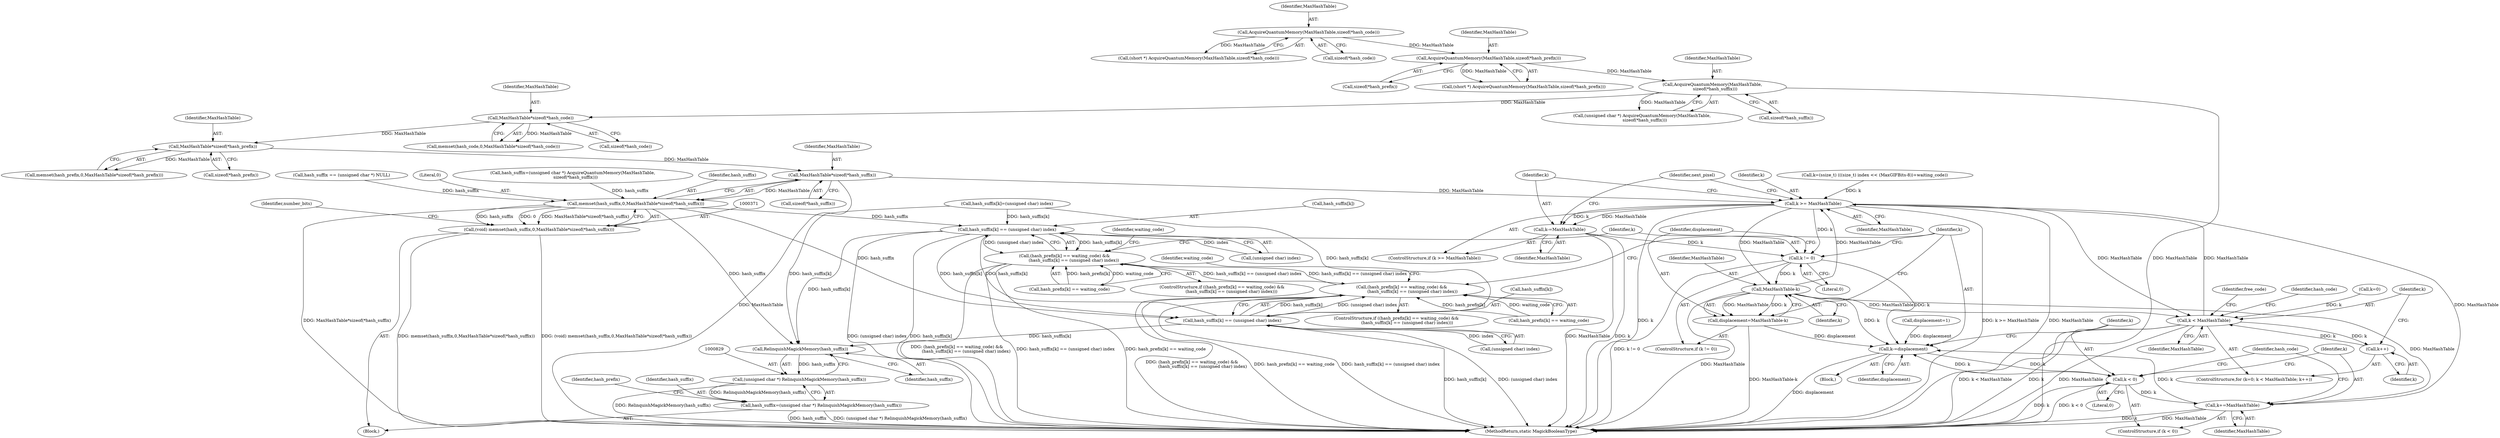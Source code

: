 digraph "0_ImageMagick6_19651f3db63fa1511ed83a348c4c82fa553f8d01@API" {
"1000375" [label="(Call,MaxHashTable*sizeof(*hash_suffix))"];
"1000365" [label="(Call,MaxHashTable*sizeof(*hash_prefix))"];
"1000355" [label="(Call,MaxHashTable*sizeof(*hash_code))"];
"1000260" [label="(Call,AcquireQuantumMemory(MaxHashTable,\n    sizeof(*hash_suffix)))"];
"1000251" [label="(Call,AcquireQuantumMemory(MaxHashTable,sizeof(*hash_prefix)))"];
"1000242" [label="(Call,AcquireQuantumMemory(MaxHashTable,sizeof(*hash_code)))"];
"1000372" [label="(Call,memset(hash_suffix,0,MaxHashTable*sizeof(*hash_suffix)))"];
"1000370" [label="(Call,(void) memset(hash_suffix,0,MaxHashTable*sizeof(*hash_suffix)))"];
"1000556" [label="(Call,hash_suffix[k] == (unsigned char) index)"];
"1000550" [label="(Call,(hash_prefix[k] == waiting_code) &&\n              (hash_suffix[k] == (unsigned char) index))"];
"1000599" [label="(Call,(hash_prefix[k] == waiting_code) &&\n                (hash_suffix[k] == (unsigned char) index))"];
"1000605" [label="(Call,hash_suffix[k] == (unsigned char) index)"];
"1000830" [label="(Call,RelinquishMagickMemory(hash_suffix))"];
"1000828" [label="(Call,(unsigned char *) RelinquishMagickMemory(hash_suffix))"];
"1000826" [label="(Call,hash_suffix=(unsigned char *) RelinquishMagickMemory(hash_suffix))"];
"1000530" [label="(Call,k >= MaxHashTable)"];
"1000533" [label="(Call,k-=MaxHashTable)"];
"1000571" [label="(Call,k != 0)"];
"1000576" [label="(Call,MaxHashTable-k)"];
"1000574" [label="(Call,displacement=MaxHashTable-k)"];
"1000581" [label="(Call,k-=displacement)"];
"1000585" [label="(Call,k < 0)"];
"1000588" [label="(Call,k+=MaxHashTable)"];
"1000660" [label="(Call,k < MaxHashTable)"];
"1000663" [label="(Call,k++)"];
"1000576" [label="(Call,MaxHashTable-k)"];
"1000827" [label="(Identifier,hash_suffix)"];
"1000660" [label="(Call,k < MaxHashTable)"];
"1000573" [label="(Literal,0)"];
"1000600" [label="(Call,hash_prefix[k] == waiting_code)"];
"1000252" [label="(Identifier,MaxHashTable)"];
"1000367" [label="(Call,sizeof(*hash_prefix))"];
"1000663" [label="(Call,k++)"];
"1000357" [label="(Call,sizeof(*hash_code))"];
"1000609" [label="(Call,(unsigned char) index)"];
"1000375" [label="(Call,MaxHashTable*sizeof(*hash_suffix))"];
"1000260" [label="(Call,AcquireQuantumMemory(MaxHashTable,\n    sizeof(*hash_suffix)))"];
"1000362" [label="(Call,memset(hash_prefix,0,MaxHashTable*sizeof(*hash_prefix)))"];
"1000355" [label="(Call,MaxHashTable*sizeof(*hash_code))"];
"1000664" [label="(Identifier,k)"];
"1000594" [label="(Identifier,hash_code)"];
"1000662" [label="(Identifier,MaxHashTable)"];
"1000560" [label="(Call,(unsigned char) index)"];
"1000570" [label="(ControlStructure,if (k != 0))"];
"1000116" [label="(Block,)"];
"1000258" [label="(Call,(unsigned char *) AcquireQuantumMemory(MaxHashTable,\n    sizeof(*hash_suffix)))"];
"1000366" [label="(Identifier,MaxHashTable)"];
"1000671" [label="(Identifier,free_code)"];
"1000253" [label="(Call,sizeof(*hash_prefix))"];
"1000565" [label="(Identifier,waiting_code)"];
"1000381" [label="(Identifier,number_bits)"];
"1000261" [label="(Identifier,MaxHashTable)"];
"1000537" [label="(Identifier,next_pixel)"];
"1000550" [label="(Call,(hash_prefix[k] == waiting_code) &&\n              (hash_suffix[k] == (unsigned char) index))"];
"1000826" [label="(Call,hash_suffix=(unsigned char *) RelinquishMagickMemory(hash_suffix))"];
"1000588" [label="(Call,k+=MaxHashTable)"];
"1000571" [label="(Call,k != 0)"];
"1000577" [label="(Identifier,MaxHashTable)"];
"1000376" [label="(Identifier,MaxHashTable)"];
"1000831" [label="(Identifier,hash_suffix)"];
"1000352" [label="(Call,memset(hash_code,0,MaxHashTable*sizeof(*hash_code)))"];
"1000242" [label="(Call,AcquireQuantumMemory(MaxHashTable,sizeof(*hash_code)))"];
"1000284" [label="(Call,hash_suffix == (unsigned char *) NULL)"];
"1000530" [label="(Call,k >= MaxHashTable)"];
"1000656" [label="(ControlStructure,for (k=0; k < MaxHashTable; k++))"];
"1000549" [label="(ControlStructure,if ((hash_prefix[k] == waiting_code) &&\n              (hash_suffix[k] == (unsigned char) index)))"];
"1000586" [label="(Identifier,k)"];
"1000582" [label="(Identifier,k)"];
"1000532" [label="(Identifier,MaxHashTable)"];
"1000535" [label="(Identifier,MaxHashTable)"];
"1000585" [label="(Call,k < 0)"];
"1000583" [label="(Identifier,displacement)"];
"1000557" [label="(Call,hash_suffix[k])"];
"1000534" [label="(Identifier,k)"];
"1000647" [label="(Call,hash_suffix[k]=(unsigned char) index)"];
"1000377" [label="(Call,sizeof(*hash_suffix))"];
"1000240" [label="(Call,(short *) AcquireQuantumMemory(MaxHashTable,sizeof(*hash_code)))"];
"1000606" [label="(Call,hash_suffix[k])"];
"1000531" [label="(Identifier,k)"];
"1000587" [label="(Literal,0)"];
"1000374" [label="(Literal,0)"];
"1000830" [label="(Call,RelinquishMagickMemory(hash_suffix))"];
"1000244" [label="(Call,sizeof(*hash_code))"];
"1000614" [label="(Identifier,waiting_code)"];
"1000516" [label="(Call,k=(ssize_t) (((size_t) index << (MaxGIFBits-8))+waiting_code))"];
"1000667" [label="(Identifier,hash_code)"];
"1000539" [label="(Call,displacement=1)"];
"1000661" [label="(Identifier,k)"];
"1000365" [label="(Call,MaxHashTable*sizeof(*hash_prefix))"];
"1000574" [label="(Call,displacement=MaxHashTable-k)"];
"1000572" [label="(Identifier,k)"];
"1000833" [label="(Identifier,hash_prefix)"];
"1000590" [label="(Identifier,MaxHashTable)"];
"1000262" [label="(Call,sizeof(*hash_suffix))"];
"1000605" [label="(Call,hash_suffix[k] == (unsigned char) index)"];
"1000529" [label="(ControlStructure,if (k >= MaxHashTable))"];
"1000580" [label="(Block,)"];
"1000599" [label="(Call,(hash_prefix[k] == waiting_code) &&\n                (hash_suffix[k] == (unsigned char) index))"];
"1000598" [label="(ControlStructure,if ((hash_prefix[k] == waiting_code) &&\n                (hash_suffix[k] == (unsigned char) index)))"];
"1000575" [label="(Identifier,displacement)"];
"1000372" [label="(Call,memset(hash_suffix,0,MaxHashTable*sizeof(*hash_suffix)))"];
"1000589" [label="(Identifier,k)"];
"1000584" [label="(ControlStructure,if (k < 0))"];
"1000581" [label="(Call,k-=displacement)"];
"1000578" [label="(Identifier,k)"];
"1000251" [label="(Call,AcquireQuantumMemory(MaxHashTable,sizeof(*hash_prefix)))"];
"1000256" [label="(Call,hash_suffix=(unsigned char *) AcquireQuantumMemory(MaxHashTable,\n    sizeof(*hash_suffix)))"];
"1000852" [label="(MethodReturn,static MagickBooleanType)"];
"1000249" [label="(Call,(short *) AcquireQuantumMemory(MaxHashTable,sizeof(*hash_prefix)))"];
"1000370" [label="(Call,(void) memset(hash_suffix,0,MaxHashTable*sizeof(*hash_suffix)))"];
"1000356" [label="(Identifier,MaxHashTable)"];
"1000373" [label="(Identifier,hash_suffix)"];
"1000551" [label="(Call,hash_prefix[k] == waiting_code)"];
"1000556" [label="(Call,hash_suffix[k] == (unsigned char) index)"];
"1000243" [label="(Identifier,MaxHashTable)"];
"1000828" [label="(Call,(unsigned char *) RelinquishMagickMemory(hash_suffix))"];
"1000657" [label="(Call,k=0)"];
"1000533" [label="(Call,k-=MaxHashTable)"];
"1000375" -> "1000372"  [label="AST: "];
"1000375" -> "1000377"  [label="CFG: "];
"1000376" -> "1000375"  [label="AST: "];
"1000377" -> "1000375"  [label="AST: "];
"1000372" -> "1000375"  [label="CFG: "];
"1000375" -> "1000852"  [label="DDG: MaxHashTable"];
"1000375" -> "1000372"  [label="DDG: MaxHashTable"];
"1000365" -> "1000375"  [label="DDG: MaxHashTable"];
"1000375" -> "1000530"  [label="DDG: MaxHashTable"];
"1000365" -> "1000362"  [label="AST: "];
"1000365" -> "1000367"  [label="CFG: "];
"1000366" -> "1000365"  [label="AST: "];
"1000367" -> "1000365"  [label="AST: "];
"1000362" -> "1000365"  [label="CFG: "];
"1000365" -> "1000362"  [label="DDG: MaxHashTable"];
"1000355" -> "1000365"  [label="DDG: MaxHashTable"];
"1000355" -> "1000352"  [label="AST: "];
"1000355" -> "1000357"  [label="CFG: "];
"1000356" -> "1000355"  [label="AST: "];
"1000357" -> "1000355"  [label="AST: "];
"1000352" -> "1000355"  [label="CFG: "];
"1000355" -> "1000352"  [label="DDG: MaxHashTable"];
"1000260" -> "1000355"  [label="DDG: MaxHashTable"];
"1000260" -> "1000258"  [label="AST: "];
"1000260" -> "1000262"  [label="CFG: "];
"1000261" -> "1000260"  [label="AST: "];
"1000262" -> "1000260"  [label="AST: "];
"1000258" -> "1000260"  [label="CFG: "];
"1000260" -> "1000852"  [label="DDG: MaxHashTable"];
"1000260" -> "1000258"  [label="DDG: MaxHashTable"];
"1000251" -> "1000260"  [label="DDG: MaxHashTable"];
"1000251" -> "1000249"  [label="AST: "];
"1000251" -> "1000253"  [label="CFG: "];
"1000252" -> "1000251"  [label="AST: "];
"1000253" -> "1000251"  [label="AST: "];
"1000249" -> "1000251"  [label="CFG: "];
"1000251" -> "1000249"  [label="DDG: MaxHashTable"];
"1000242" -> "1000251"  [label="DDG: MaxHashTable"];
"1000242" -> "1000240"  [label="AST: "];
"1000242" -> "1000244"  [label="CFG: "];
"1000243" -> "1000242"  [label="AST: "];
"1000244" -> "1000242"  [label="AST: "];
"1000240" -> "1000242"  [label="CFG: "];
"1000242" -> "1000240"  [label="DDG: MaxHashTable"];
"1000372" -> "1000370"  [label="AST: "];
"1000373" -> "1000372"  [label="AST: "];
"1000374" -> "1000372"  [label="AST: "];
"1000370" -> "1000372"  [label="CFG: "];
"1000372" -> "1000852"  [label="DDG: MaxHashTable*sizeof(*hash_suffix)"];
"1000372" -> "1000370"  [label="DDG: hash_suffix"];
"1000372" -> "1000370"  [label="DDG: 0"];
"1000372" -> "1000370"  [label="DDG: MaxHashTable*sizeof(*hash_suffix)"];
"1000284" -> "1000372"  [label="DDG: hash_suffix"];
"1000256" -> "1000372"  [label="DDG: hash_suffix"];
"1000372" -> "1000556"  [label="DDG: hash_suffix"];
"1000372" -> "1000605"  [label="DDG: hash_suffix"];
"1000372" -> "1000830"  [label="DDG: hash_suffix"];
"1000370" -> "1000116"  [label="AST: "];
"1000371" -> "1000370"  [label="AST: "];
"1000381" -> "1000370"  [label="CFG: "];
"1000370" -> "1000852"  [label="DDG: (void) memset(hash_suffix,0,MaxHashTable*sizeof(*hash_suffix))"];
"1000370" -> "1000852"  [label="DDG: memset(hash_suffix,0,MaxHashTable*sizeof(*hash_suffix))"];
"1000556" -> "1000550"  [label="AST: "];
"1000556" -> "1000560"  [label="CFG: "];
"1000557" -> "1000556"  [label="AST: "];
"1000560" -> "1000556"  [label="AST: "];
"1000550" -> "1000556"  [label="CFG: "];
"1000556" -> "1000852"  [label="DDG: (unsigned char) index"];
"1000556" -> "1000852"  [label="DDG: hash_suffix[k]"];
"1000556" -> "1000550"  [label="DDG: hash_suffix[k]"];
"1000556" -> "1000550"  [label="DDG: (unsigned char) index"];
"1000647" -> "1000556"  [label="DDG: hash_suffix[k]"];
"1000605" -> "1000556"  [label="DDG: hash_suffix[k]"];
"1000560" -> "1000556"  [label="DDG: index"];
"1000556" -> "1000605"  [label="DDG: hash_suffix[k]"];
"1000556" -> "1000830"  [label="DDG: hash_suffix[k]"];
"1000550" -> "1000549"  [label="AST: "];
"1000550" -> "1000551"  [label="CFG: "];
"1000551" -> "1000550"  [label="AST: "];
"1000565" -> "1000550"  [label="CFG: "];
"1000572" -> "1000550"  [label="CFG: "];
"1000550" -> "1000852"  [label="DDG: (hash_prefix[k] == waiting_code) &&\n              (hash_suffix[k] == (unsigned char) index)"];
"1000550" -> "1000852"  [label="DDG: hash_suffix[k] == (unsigned char) index"];
"1000550" -> "1000852"  [label="DDG: hash_prefix[k] == waiting_code"];
"1000551" -> "1000550"  [label="DDG: hash_prefix[k]"];
"1000551" -> "1000550"  [label="DDG: waiting_code"];
"1000599" -> "1000550"  [label="DDG: hash_suffix[k] == (unsigned char) index"];
"1000550" -> "1000599"  [label="DDG: hash_suffix[k] == (unsigned char) index"];
"1000599" -> "1000598"  [label="AST: "];
"1000599" -> "1000600"  [label="CFG: "];
"1000599" -> "1000605"  [label="CFG: "];
"1000600" -> "1000599"  [label="AST: "];
"1000605" -> "1000599"  [label="AST: "];
"1000582" -> "1000599"  [label="CFG: "];
"1000614" -> "1000599"  [label="CFG: "];
"1000599" -> "1000852"  [label="DDG: (hash_prefix[k] == waiting_code) &&\n                (hash_suffix[k] == (unsigned char) index)"];
"1000599" -> "1000852"  [label="DDG: hash_prefix[k] == waiting_code"];
"1000599" -> "1000852"  [label="DDG: hash_suffix[k] == (unsigned char) index"];
"1000600" -> "1000599"  [label="DDG: hash_prefix[k]"];
"1000600" -> "1000599"  [label="DDG: waiting_code"];
"1000605" -> "1000599"  [label="DDG: hash_suffix[k]"];
"1000605" -> "1000599"  [label="DDG: (unsigned char) index"];
"1000605" -> "1000609"  [label="CFG: "];
"1000606" -> "1000605"  [label="AST: "];
"1000609" -> "1000605"  [label="AST: "];
"1000605" -> "1000852"  [label="DDG: hash_suffix[k]"];
"1000605" -> "1000852"  [label="DDG: (unsigned char) index"];
"1000647" -> "1000605"  [label="DDG: hash_suffix[k]"];
"1000609" -> "1000605"  [label="DDG: index"];
"1000605" -> "1000830"  [label="DDG: hash_suffix[k]"];
"1000830" -> "1000828"  [label="AST: "];
"1000830" -> "1000831"  [label="CFG: "];
"1000831" -> "1000830"  [label="AST: "];
"1000828" -> "1000830"  [label="CFG: "];
"1000830" -> "1000828"  [label="DDG: hash_suffix"];
"1000647" -> "1000830"  [label="DDG: hash_suffix[k]"];
"1000828" -> "1000826"  [label="AST: "];
"1000829" -> "1000828"  [label="AST: "];
"1000826" -> "1000828"  [label="CFG: "];
"1000828" -> "1000852"  [label="DDG: RelinquishMagickMemory(hash_suffix)"];
"1000828" -> "1000826"  [label="DDG: RelinquishMagickMemory(hash_suffix)"];
"1000826" -> "1000116"  [label="AST: "];
"1000827" -> "1000826"  [label="AST: "];
"1000833" -> "1000826"  [label="CFG: "];
"1000826" -> "1000852"  [label="DDG: hash_suffix"];
"1000826" -> "1000852"  [label="DDG: (unsigned char *) RelinquishMagickMemory(hash_suffix)"];
"1000530" -> "1000529"  [label="AST: "];
"1000530" -> "1000532"  [label="CFG: "];
"1000531" -> "1000530"  [label="AST: "];
"1000532" -> "1000530"  [label="AST: "];
"1000534" -> "1000530"  [label="CFG: "];
"1000537" -> "1000530"  [label="CFG: "];
"1000530" -> "1000852"  [label="DDG: k"];
"1000530" -> "1000852"  [label="DDG: k >= MaxHashTable"];
"1000530" -> "1000852"  [label="DDG: MaxHashTable"];
"1000516" -> "1000530"  [label="DDG: k"];
"1000660" -> "1000530"  [label="DDG: MaxHashTable"];
"1000576" -> "1000530"  [label="DDG: MaxHashTable"];
"1000530" -> "1000533"  [label="DDG: MaxHashTable"];
"1000530" -> "1000533"  [label="DDG: k"];
"1000530" -> "1000571"  [label="DDG: k"];
"1000530" -> "1000576"  [label="DDG: MaxHashTable"];
"1000530" -> "1000588"  [label="DDG: MaxHashTable"];
"1000530" -> "1000660"  [label="DDG: MaxHashTable"];
"1000533" -> "1000529"  [label="AST: "];
"1000533" -> "1000535"  [label="CFG: "];
"1000534" -> "1000533"  [label="AST: "];
"1000535" -> "1000533"  [label="AST: "];
"1000537" -> "1000533"  [label="CFG: "];
"1000533" -> "1000852"  [label="DDG: k"];
"1000533" -> "1000852"  [label="DDG: MaxHashTable"];
"1000533" -> "1000571"  [label="DDG: k"];
"1000571" -> "1000570"  [label="AST: "];
"1000571" -> "1000573"  [label="CFG: "];
"1000572" -> "1000571"  [label="AST: "];
"1000573" -> "1000571"  [label="AST: "];
"1000575" -> "1000571"  [label="CFG: "];
"1000582" -> "1000571"  [label="CFG: "];
"1000571" -> "1000852"  [label="DDG: k != 0"];
"1000571" -> "1000576"  [label="DDG: k"];
"1000571" -> "1000581"  [label="DDG: k"];
"1000576" -> "1000574"  [label="AST: "];
"1000576" -> "1000578"  [label="CFG: "];
"1000577" -> "1000576"  [label="AST: "];
"1000578" -> "1000576"  [label="AST: "];
"1000574" -> "1000576"  [label="CFG: "];
"1000576" -> "1000852"  [label="DDG: MaxHashTable"];
"1000576" -> "1000574"  [label="DDG: MaxHashTable"];
"1000576" -> "1000574"  [label="DDG: k"];
"1000576" -> "1000581"  [label="DDG: k"];
"1000576" -> "1000588"  [label="DDG: MaxHashTable"];
"1000576" -> "1000660"  [label="DDG: MaxHashTable"];
"1000574" -> "1000570"  [label="AST: "];
"1000575" -> "1000574"  [label="AST: "];
"1000582" -> "1000574"  [label="CFG: "];
"1000574" -> "1000852"  [label="DDG: MaxHashTable-k"];
"1000574" -> "1000581"  [label="DDG: displacement"];
"1000581" -> "1000580"  [label="AST: "];
"1000581" -> "1000583"  [label="CFG: "];
"1000582" -> "1000581"  [label="AST: "];
"1000583" -> "1000581"  [label="AST: "];
"1000586" -> "1000581"  [label="CFG: "];
"1000581" -> "1000852"  [label="DDG: displacement"];
"1000539" -> "1000581"  [label="DDG: displacement"];
"1000588" -> "1000581"  [label="DDG: k"];
"1000585" -> "1000581"  [label="DDG: k"];
"1000581" -> "1000585"  [label="DDG: k"];
"1000585" -> "1000584"  [label="AST: "];
"1000585" -> "1000587"  [label="CFG: "];
"1000586" -> "1000585"  [label="AST: "];
"1000587" -> "1000585"  [label="AST: "];
"1000589" -> "1000585"  [label="CFG: "];
"1000594" -> "1000585"  [label="CFG: "];
"1000585" -> "1000852"  [label="DDG: k"];
"1000585" -> "1000852"  [label="DDG: k < 0"];
"1000585" -> "1000588"  [label="DDG: k"];
"1000588" -> "1000584"  [label="AST: "];
"1000588" -> "1000590"  [label="CFG: "];
"1000589" -> "1000588"  [label="AST: "];
"1000590" -> "1000588"  [label="AST: "];
"1000594" -> "1000588"  [label="CFG: "];
"1000588" -> "1000852"  [label="DDG: k"];
"1000588" -> "1000852"  [label="DDG: MaxHashTable"];
"1000660" -> "1000656"  [label="AST: "];
"1000660" -> "1000662"  [label="CFG: "];
"1000661" -> "1000660"  [label="AST: "];
"1000662" -> "1000660"  [label="AST: "];
"1000667" -> "1000660"  [label="CFG: "];
"1000671" -> "1000660"  [label="CFG: "];
"1000660" -> "1000852"  [label="DDG: k < MaxHashTable"];
"1000660" -> "1000852"  [label="DDG: k"];
"1000660" -> "1000852"  [label="DDG: MaxHashTable"];
"1000663" -> "1000660"  [label="DDG: k"];
"1000657" -> "1000660"  [label="DDG: k"];
"1000660" -> "1000663"  [label="DDG: k"];
"1000663" -> "1000656"  [label="AST: "];
"1000663" -> "1000664"  [label="CFG: "];
"1000664" -> "1000663"  [label="AST: "];
"1000661" -> "1000663"  [label="CFG: "];
}
